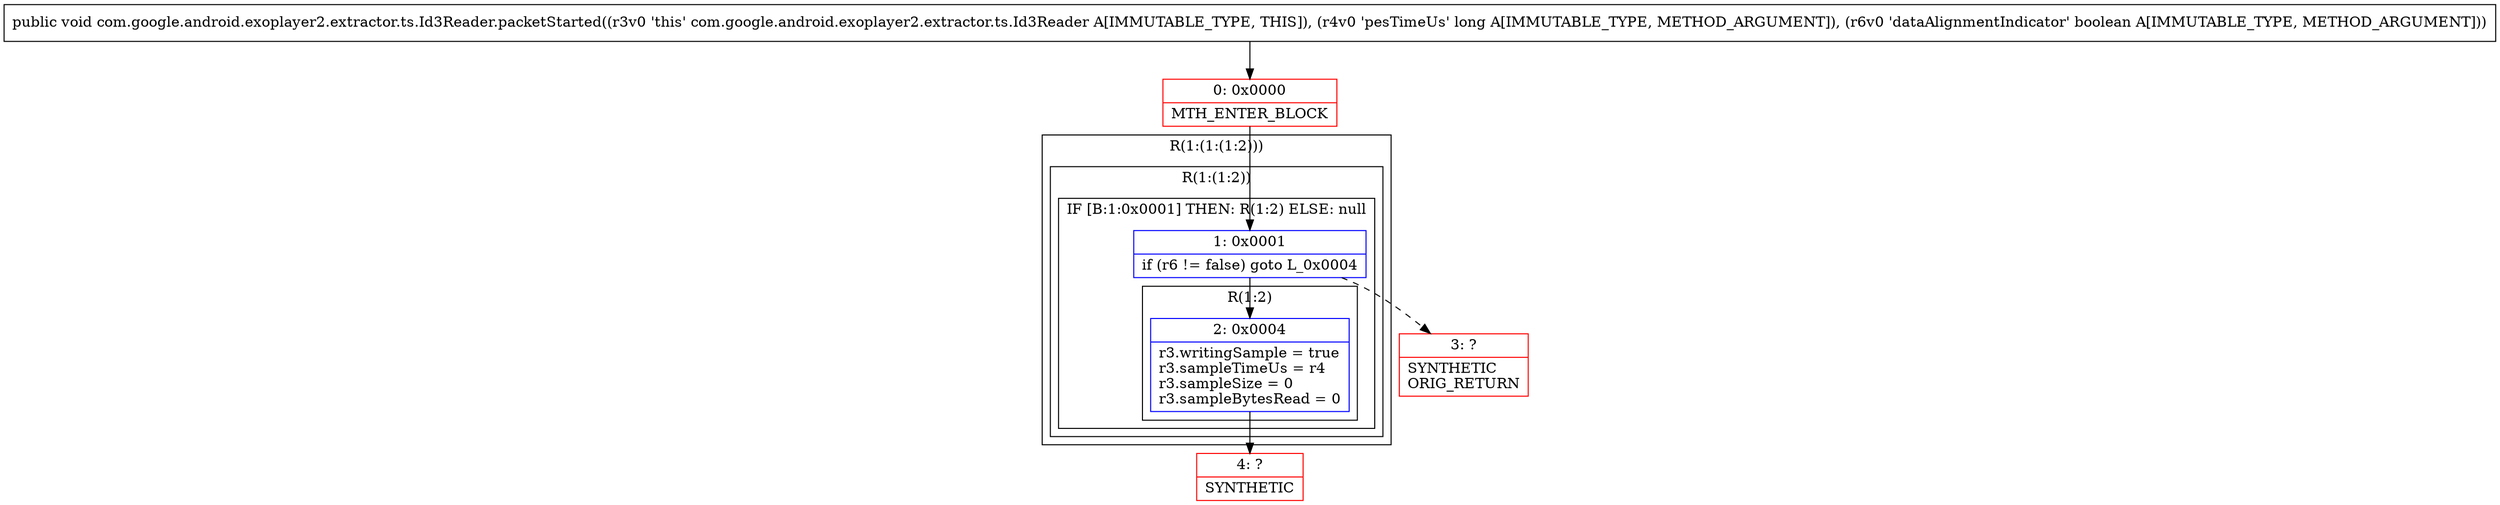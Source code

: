 digraph "CFG forcom.google.android.exoplayer2.extractor.ts.Id3Reader.packetStarted(JZ)V" {
subgraph cluster_Region_256152997 {
label = "R(1:(1:(1:2)))";
node [shape=record,color=blue];
subgraph cluster_Region_817858936 {
label = "R(1:(1:2))";
node [shape=record,color=blue];
subgraph cluster_IfRegion_781465591 {
label = "IF [B:1:0x0001] THEN: R(1:2) ELSE: null";
node [shape=record,color=blue];
Node_1 [shape=record,label="{1\:\ 0x0001|if (r6 != false) goto L_0x0004\l}"];
subgraph cluster_Region_2099028289 {
label = "R(1:2)";
node [shape=record,color=blue];
Node_2 [shape=record,label="{2\:\ 0x0004|r3.writingSample = true\lr3.sampleTimeUs = r4\lr3.sampleSize = 0\lr3.sampleBytesRead = 0\l}"];
}
}
}
}
Node_0 [shape=record,color=red,label="{0\:\ 0x0000|MTH_ENTER_BLOCK\l}"];
Node_3 [shape=record,color=red,label="{3\:\ ?|SYNTHETIC\lORIG_RETURN\l}"];
Node_4 [shape=record,color=red,label="{4\:\ ?|SYNTHETIC\l}"];
MethodNode[shape=record,label="{public void com.google.android.exoplayer2.extractor.ts.Id3Reader.packetStarted((r3v0 'this' com.google.android.exoplayer2.extractor.ts.Id3Reader A[IMMUTABLE_TYPE, THIS]), (r4v0 'pesTimeUs' long A[IMMUTABLE_TYPE, METHOD_ARGUMENT]), (r6v0 'dataAlignmentIndicator' boolean A[IMMUTABLE_TYPE, METHOD_ARGUMENT])) }"];
MethodNode -> Node_0;
Node_1 -> Node_2;
Node_1 -> Node_3[style=dashed];
Node_2 -> Node_4;
Node_0 -> Node_1;
}


